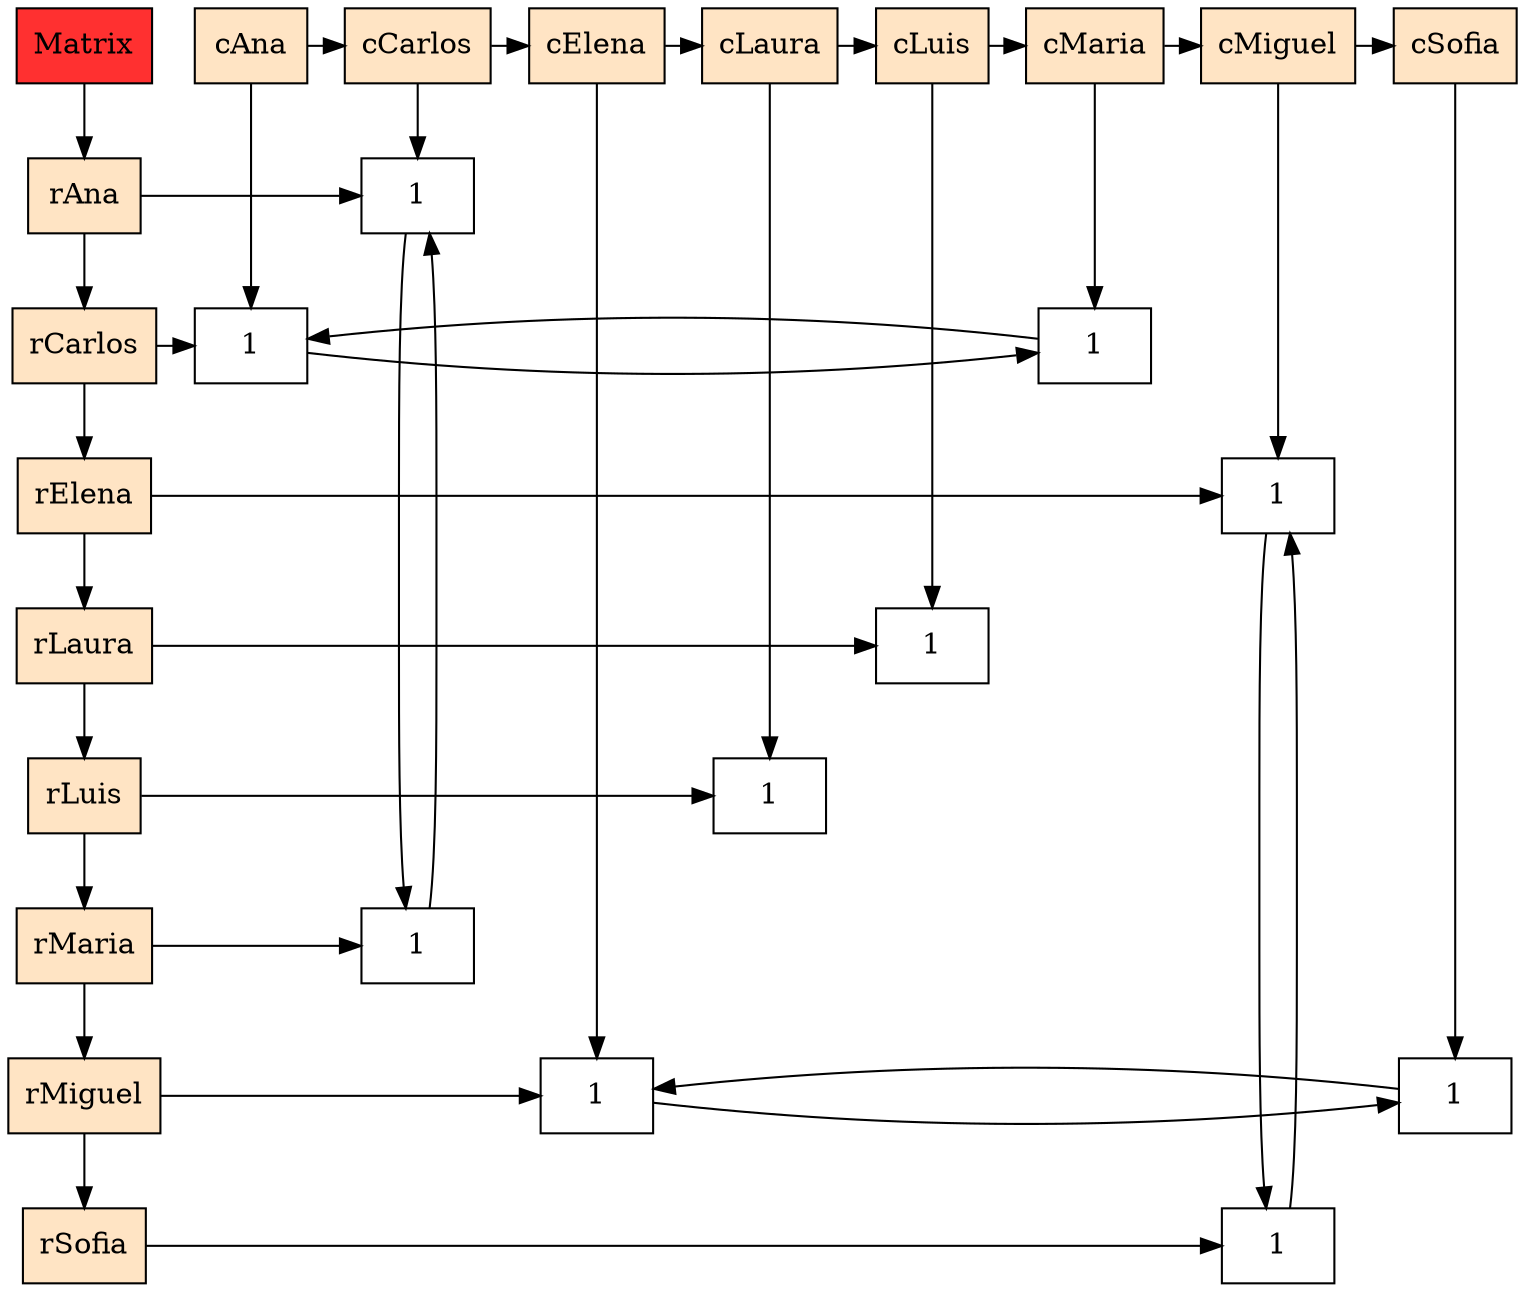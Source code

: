 digraph G{
  node[shape=box];
  MTX[ label = "Matrix", style = filled, fillcolor = firebrick1, group = 0 ];
  "cAna" [label = "cAna"  style = filled, fillcolor = bisque1, group = Ana ];
  "cCarlos" [label = "cCarlos"  style = filled, fillcolor = bisque1, group = Carlos ];
  "cElena" [label = "cElena"  style = filled, fillcolor = bisque1, group = Elena ];
  "cLaura" [label = "cLaura"  style = filled, fillcolor = bisque1, group = Laura ];
  "cLuis" [label = "cLuis"  style = filled, fillcolor = bisque1, group = Luis ];
  "cMaria" [label = "cMaria"  style = filled, fillcolor = bisque1, group = Maria ];
  "cMiguel" [label = "cMiguel"  style = filled, fillcolor = bisque1, group = Miguel ];
  "cSofia" [label = "cSofia"  style = filled, fillcolor = bisque1, group = Sofia ];
  "rAna" [label = "rAna"  style = filled, fillcolor = bisque1, group = 0 ];
  "rCarlos" [label = "rCarlos"  style = filled, fillcolor = bisque1, group = 0 ];
  "rElena" [label = "rElena"  style = filled, fillcolor = bisque1, group = 0 ];
  "rLaura" [label = "rLaura"  style = filled, fillcolor = bisque1, group = 0 ];
  "rLuis" [label = "rLuis"  style = filled, fillcolor = bisque1, group = 0 ];
  "rMaria" [label = "rMaria"  style = filled, fillcolor = bisque1, group = 0 ];
  "rMiguel" [label = "rMiguel"  style = filled, fillcolor = bisque1, group = 0 ];
  "rSofia" [label = "rSofia"  style = filled, fillcolor = bisque1, group = 0 ];
  { rank = same; "MTX";"cAna";"cCarlos";"cElena";"cLaura";"cLuis";"cMaria";"cMiguel";"cSofia";};
  { rank = same; "rAna";"2288720379232";};
  { rank = same; "rCarlos";"2288720379120";"2288720378768";};
  { rank = same; "rElena";"2288720379536";};
  { rank = same; "rLaura";"2288720392416";};
  { rank = same; "rLuis";"2288720391632";};
  { rank = same; "rMaria";"2288720378880";};
  { rank = same; "rMiguel";"2288720379648";"2288720392080";};
  { rank = same; "rSofia";"2288720391856";};
  "2288720379232" [label = "1" group = Carlos];
  "2288720379120" [label = "1" group = Ana];
  "2288720378768" [label = "1" group = Maria];
  "2288720379536" [label = "1" group = Miguel];
  "2288720392416" [label = "1" group = Luis];
  "2288720391632" [label = "1" group = Laura];
  "2288720378880" [label = "1" group = Carlos];
  "2288720379648" [label = "1" group = Elena];
  "2288720392080" [label = "1" group = Sofia];
  "2288720391856" [label = "1" group = Miguel];
  "cAna" -> "cCarlos";
  "cCarlos" -> "cElena";
  "cElena" -> "cLaura";
  "cLaura" -> "cLuis";
  "cLuis" -> "cMaria";
  "cMaria" -> "cMiguel";
  "cMiguel" -> "cSofia";
  "MTX" -> "rAna";
  "rAna" -> "rCarlos";
  "rAna" -> "2288720379232";
  "2288720379232" -> "2288720378880";
  "cCarlos" -> "2288720379232";
  "rCarlos" -> "rElena";
  "rCarlos" -> "2288720379120";
  "2288720379120" -> "2288720378768";
  "cAna" -> "2288720379120";
  "2288720378768" -> "2288720379120";
  "cMaria" -> "2288720378768";
  "rElena" -> "rLaura";
  "rElena" -> "2288720379536";
  "2288720379536" -> "2288720391856";
  "cMiguel" -> "2288720379536";
  "rLaura" -> "rLuis";
  "rLaura" -> "2288720392416";
  "cLuis" -> "2288720392416";
  "rLuis" -> "rMaria";
  "rLuis" -> "2288720391632";
  "cLaura" -> "2288720391632";
  "rMaria" -> "rMiguel";
  "rMaria" -> "2288720378880";
  "2288720378880" -> "2288720379232";
  "rMiguel" -> "rSofia";
  "rMiguel" -> "2288720379648";
  "2288720379648" -> "2288720392080";
  "cElena" -> "2288720379648";
  "2288720392080" -> "2288720379648";
  "cSofia" -> "2288720392080";
  "rSofia" -> "2288720391856";
  "2288720391856" -> "2288720379536";
}
